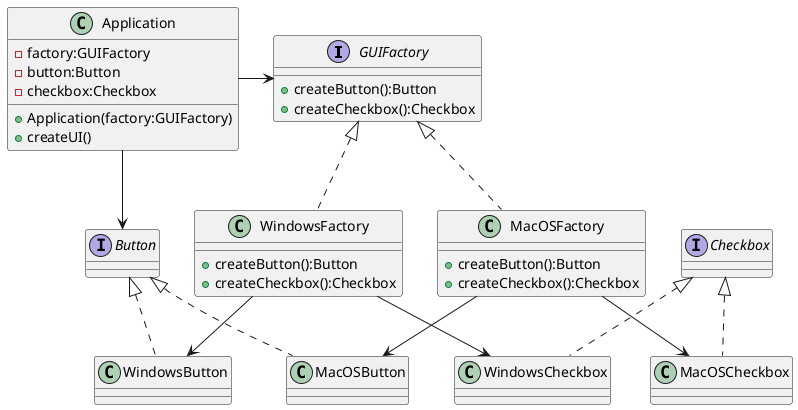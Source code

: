 @startuml
Interface GUIFactory{
+createButton():Button
+createCheckbox():Checkbox
}

class WindowsFactory implements GUIFactory{
+createButton():Button
+createCheckbox():Checkbox
}

class MacOSFactory implements GUIFactory{
+createButton():Button
+createCheckbox():Checkbox
}

class Application{
-factory:GUIFactory
-button:Button
-checkbox:Checkbox

+Application(factory:GUIFactory)
+createUI()
}

Interface Button
Interface Checkbox

class WindowsButton implements Button
class WindowsCheckbox implements Checkbox
class MacOSButton implements Button
class MacOSCheckbox implements Checkbox

Application -> GUIFactory
Application --> Button
MacOSFactory --> MacOSButton
MacOSFactory --> MacOSCheckbox
WindowsFactory --> WindowsButton
WindowsFactory --> WindowsCheckbox
@enduml